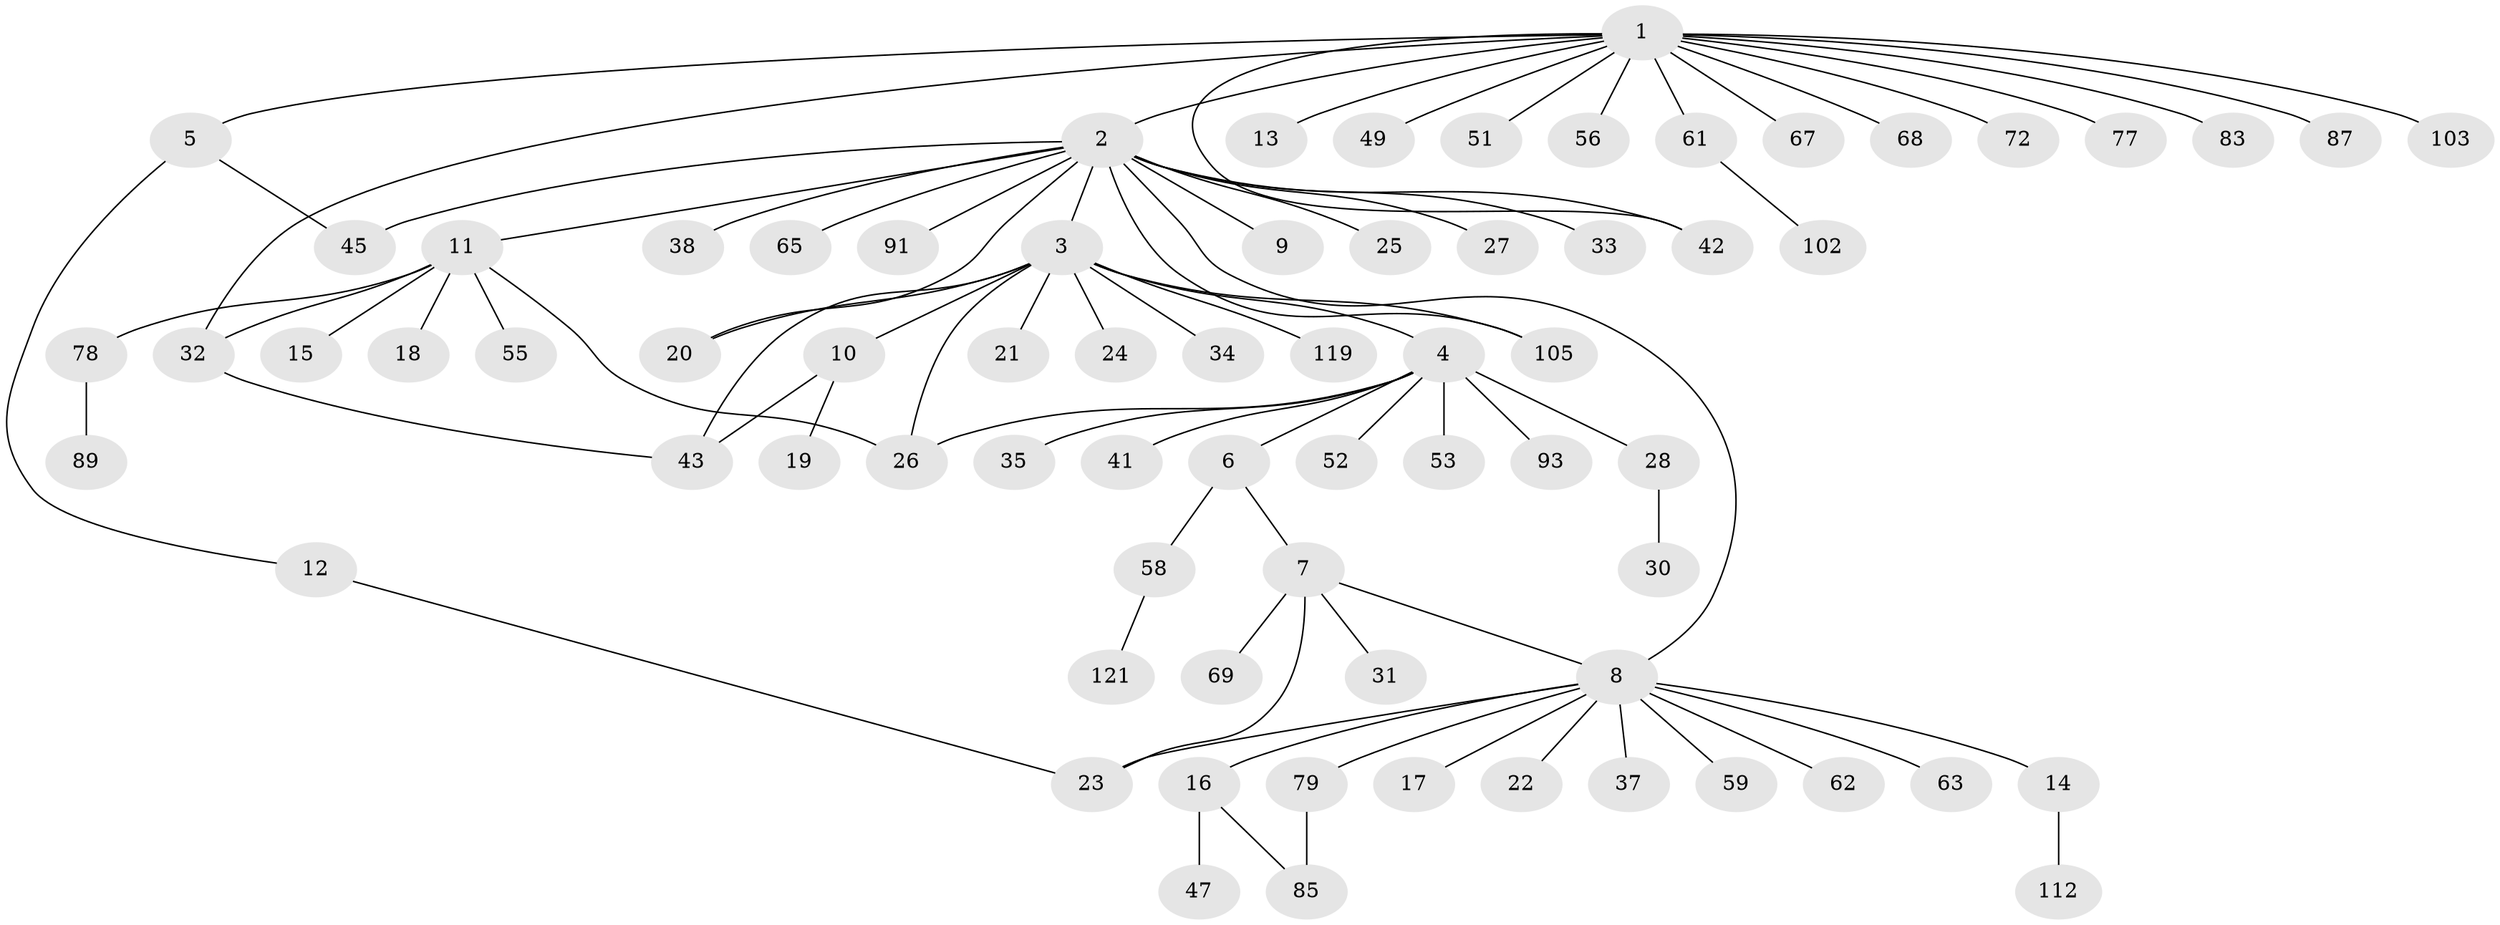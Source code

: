 // original degree distribution, {16: 0.008264462809917356, 15: 0.008264462809917356, 11: 0.008264462809917356, 9: 0.008264462809917356, 3: 0.0743801652892562, 5: 0.01652892561983471, 12: 0.008264462809917356, 2: 0.2396694214876033, 7: 0.008264462809917356, 4: 0.05785123966942149, 1: 0.5537190082644629, 6: 0.008264462809917356}
// Generated by graph-tools (version 1.1) at 2025/17/03/04/25 18:17:58]
// undirected, 72 vertices, 84 edges
graph export_dot {
graph [start="1"]
  node [color=gray90,style=filled];
  1;
  2;
  3;
  4;
  5;
  6 [super="+114+70"];
  7;
  8;
  9 [super="+88"];
  10;
  11;
  12 [super="+54+110"];
  13 [super="+44"];
  14;
  15 [super="+60+116+94"];
  16;
  17;
  18;
  19 [super="+57"];
  20 [super="+117+95+80"];
  21;
  22;
  23 [super="+50+66+40"];
  24 [super="+98"];
  25 [super="+99+111+29"];
  26 [super="+74"];
  27;
  28;
  30;
  31;
  32 [super="+36+113+100+46+39"];
  33;
  34;
  35 [super="+115+118"];
  37;
  38;
  41 [super="+73"];
  42 [super="+64+48"];
  43 [super="+86"];
  45 [super="+71"];
  47 [super="+108"];
  49 [super="+82"];
  51;
  52;
  53;
  55;
  56 [super="+104"];
  58;
  59;
  61;
  62;
  63;
  65;
  67;
  68;
  69;
  72;
  77 [super="+90"];
  78 [super="+81"];
  79;
  83;
  85 [super="+101"];
  87;
  89;
  91 [super="+97"];
  93;
  102;
  103;
  105;
  112;
  119;
  121;
  1 -- 2;
  1 -- 5;
  1 -- 13;
  1 -- 32;
  1 -- 49;
  1 -- 51;
  1 -- 56;
  1 -- 61;
  1 -- 67;
  1 -- 68;
  1 -- 72;
  1 -- 77;
  1 -- 83;
  1 -- 87;
  1 -- 103;
  1 -- 42;
  2 -- 3;
  2 -- 8;
  2 -- 9;
  2 -- 11;
  2 -- 20;
  2 -- 25;
  2 -- 27;
  2 -- 33;
  2 -- 38;
  2 -- 42;
  2 -- 45;
  2 -- 65;
  2 -- 91;
  2 -- 105;
  3 -- 4;
  3 -- 10;
  3 -- 21;
  3 -- 24;
  3 -- 26;
  3 -- 34;
  3 -- 105;
  3 -- 119;
  3 -- 43;
  3 -- 20;
  4 -- 6;
  4 -- 26;
  4 -- 28;
  4 -- 35;
  4 -- 41;
  4 -- 52;
  4 -- 53;
  4 -- 93;
  5 -- 12;
  5 -- 45;
  6 -- 7;
  6 -- 58;
  7 -- 8;
  7 -- 31;
  7 -- 69;
  7 -- 23;
  8 -- 14;
  8 -- 16;
  8 -- 17;
  8 -- 22;
  8 -- 23;
  8 -- 37;
  8 -- 59;
  8 -- 62;
  8 -- 63;
  8 -- 79;
  10 -- 19;
  10 -- 43;
  11 -- 15;
  11 -- 18;
  11 -- 26;
  11 -- 55;
  11 -- 78;
  11 -- 32;
  12 -- 23;
  14 -- 112;
  16 -- 47;
  16 -- 85;
  28 -- 30;
  32 -- 43;
  58 -- 121;
  61 -- 102;
  78 -- 89;
  79 -- 85;
}
